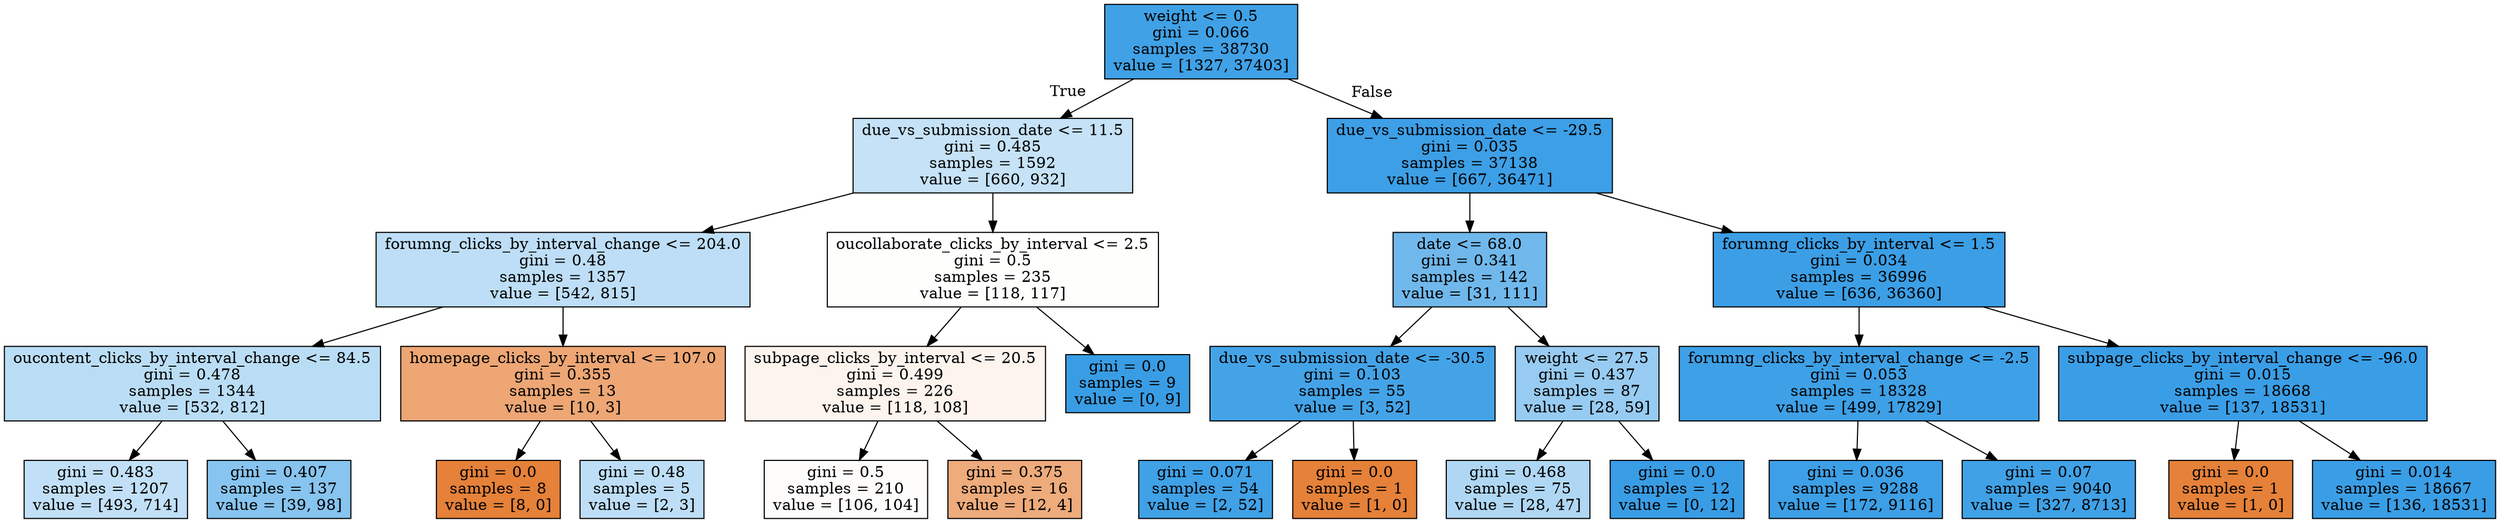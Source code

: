 digraph Tree {
node [shape=box, style="filled", color="black"] ;
0 [label="weight <= 0.5\ngini = 0.066\nsamples = 38730\nvalue = [1327, 37403]", fillcolor="#399de5f6"] ;
1 [label="due_vs_submission_date <= 11.5\ngini = 0.485\nsamples = 1592\nvalue = [660, 932]", fillcolor="#399de54a"] ;
0 -> 1 [labeldistance=2.5, labelangle=45, headlabel="True"] ;
2 [label="forumng_clicks_by_interval_change <= 204.0\ngini = 0.48\nsamples = 1357\nvalue = [542, 815]", fillcolor="#399de555"] ;
1 -> 2 ;
3 [label="oucontent_clicks_by_interval_change <= 84.5\ngini = 0.478\nsamples = 1344\nvalue = [532, 812]", fillcolor="#399de558"] ;
2 -> 3 ;
4 [label="gini = 0.483\nsamples = 1207\nvalue = [493, 714]", fillcolor="#399de54f"] ;
3 -> 4 ;
5 [label="gini = 0.407\nsamples = 137\nvalue = [39, 98]", fillcolor="#399de59a"] ;
3 -> 5 ;
6 [label="homepage_clicks_by_interval <= 107.0\ngini = 0.355\nsamples = 13\nvalue = [10, 3]", fillcolor="#e58139b3"] ;
2 -> 6 ;
7 [label="gini = 0.0\nsamples = 8\nvalue = [8, 0]", fillcolor="#e58139ff"] ;
6 -> 7 ;
8 [label="gini = 0.48\nsamples = 5\nvalue = [2, 3]", fillcolor="#399de555"] ;
6 -> 8 ;
9 [label="oucollaborate_clicks_by_interval <= 2.5\ngini = 0.5\nsamples = 235\nvalue = [118, 117]", fillcolor="#e5813902"] ;
1 -> 9 ;
10 [label="subpage_clicks_by_interval <= 20.5\ngini = 0.499\nsamples = 226\nvalue = [118, 108]", fillcolor="#e5813916"] ;
9 -> 10 ;
11 [label="gini = 0.5\nsamples = 210\nvalue = [106, 104]", fillcolor="#e5813905"] ;
10 -> 11 ;
12 [label="gini = 0.375\nsamples = 16\nvalue = [12, 4]", fillcolor="#e58139aa"] ;
10 -> 12 ;
13 [label="gini = 0.0\nsamples = 9\nvalue = [0, 9]", fillcolor="#399de5ff"] ;
9 -> 13 ;
14 [label="due_vs_submission_date <= -29.5\ngini = 0.035\nsamples = 37138\nvalue = [667, 36471]", fillcolor="#399de5fa"] ;
0 -> 14 [labeldistance=2.5, labelangle=-45, headlabel="False"] ;
15 [label="date <= 68.0\ngini = 0.341\nsamples = 142\nvalue = [31, 111]", fillcolor="#399de5b8"] ;
14 -> 15 ;
16 [label="due_vs_submission_date <= -30.5\ngini = 0.103\nsamples = 55\nvalue = [3, 52]", fillcolor="#399de5f0"] ;
15 -> 16 ;
17 [label="gini = 0.071\nsamples = 54\nvalue = [2, 52]", fillcolor="#399de5f5"] ;
16 -> 17 ;
18 [label="gini = 0.0\nsamples = 1\nvalue = [1, 0]", fillcolor="#e58139ff"] ;
16 -> 18 ;
19 [label="weight <= 27.5\ngini = 0.437\nsamples = 87\nvalue = [28, 59]", fillcolor="#399de586"] ;
15 -> 19 ;
20 [label="gini = 0.468\nsamples = 75\nvalue = [28, 47]", fillcolor="#399de567"] ;
19 -> 20 ;
21 [label="gini = 0.0\nsamples = 12\nvalue = [0, 12]", fillcolor="#399de5ff"] ;
19 -> 21 ;
22 [label="forumng_clicks_by_interval <= 1.5\ngini = 0.034\nsamples = 36996\nvalue = [636, 36360]", fillcolor="#399de5fb"] ;
14 -> 22 ;
23 [label="forumng_clicks_by_interval_change <= -2.5\ngini = 0.053\nsamples = 18328\nvalue = [499, 17829]", fillcolor="#399de5f8"] ;
22 -> 23 ;
24 [label="gini = 0.036\nsamples = 9288\nvalue = [172, 9116]", fillcolor="#399de5fa"] ;
23 -> 24 ;
25 [label="gini = 0.07\nsamples = 9040\nvalue = [327, 8713]", fillcolor="#399de5f5"] ;
23 -> 25 ;
26 [label="subpage_clicks_by_interval_change <= -96.0\ngini = 0.015\nsamples = 18668\nvalue = [137, 18531]", fillcolor="#399de5fd"] ;
22 -> 26 ;
27 [label="gini = 0.0\nsamples = 1\nvalue = [1, 0]", fillcolor="#e58139ff"] ;
26 -> 27 ;
28 [label="gini = 0.014\nsamples = 18667\nvalue = [136, 18531]", fillcolor="#399de5fd"] ;
26 -> 28 ;
}